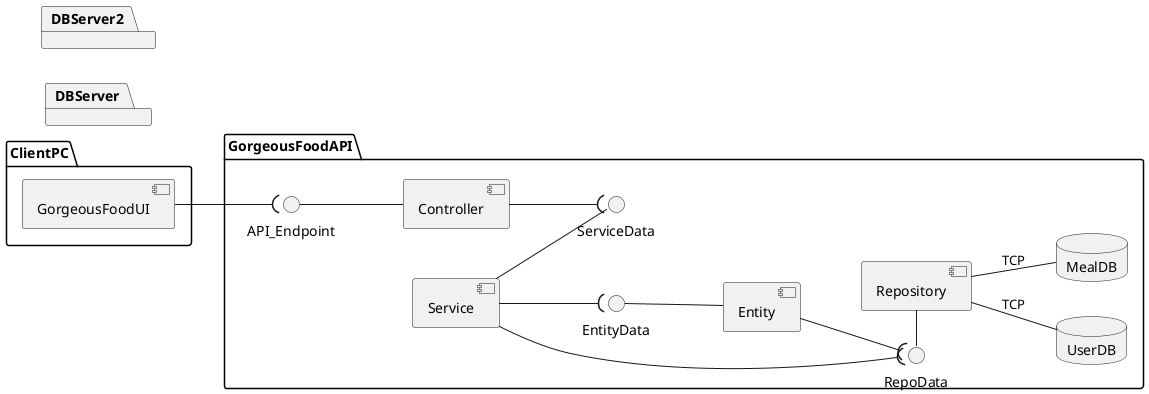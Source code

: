 @startuml APILayersDiagram
left to right direction

package "GorgeousFoodAPI"{
    [Controller] -up- API_Endpoint
    [Service] -- ServiceData
    [Entity] -up- EntityData
    [Repository] -left- RepoData

    Service --(RepoData
    Controller --(ServiceData
    Service --(EntityData
    Entity --(RepoData

    Repository --UserDB :TCP
    Repository --MealDB :TCP
}

package "ClientPC"{
    [GorgeousFoodUI] --(API_Endpoint
}

package "DBServer"{
    database "UserDB"{
    }
}
package "DBServer2"{
    database "MealDB"{
    }
}

@enduml
